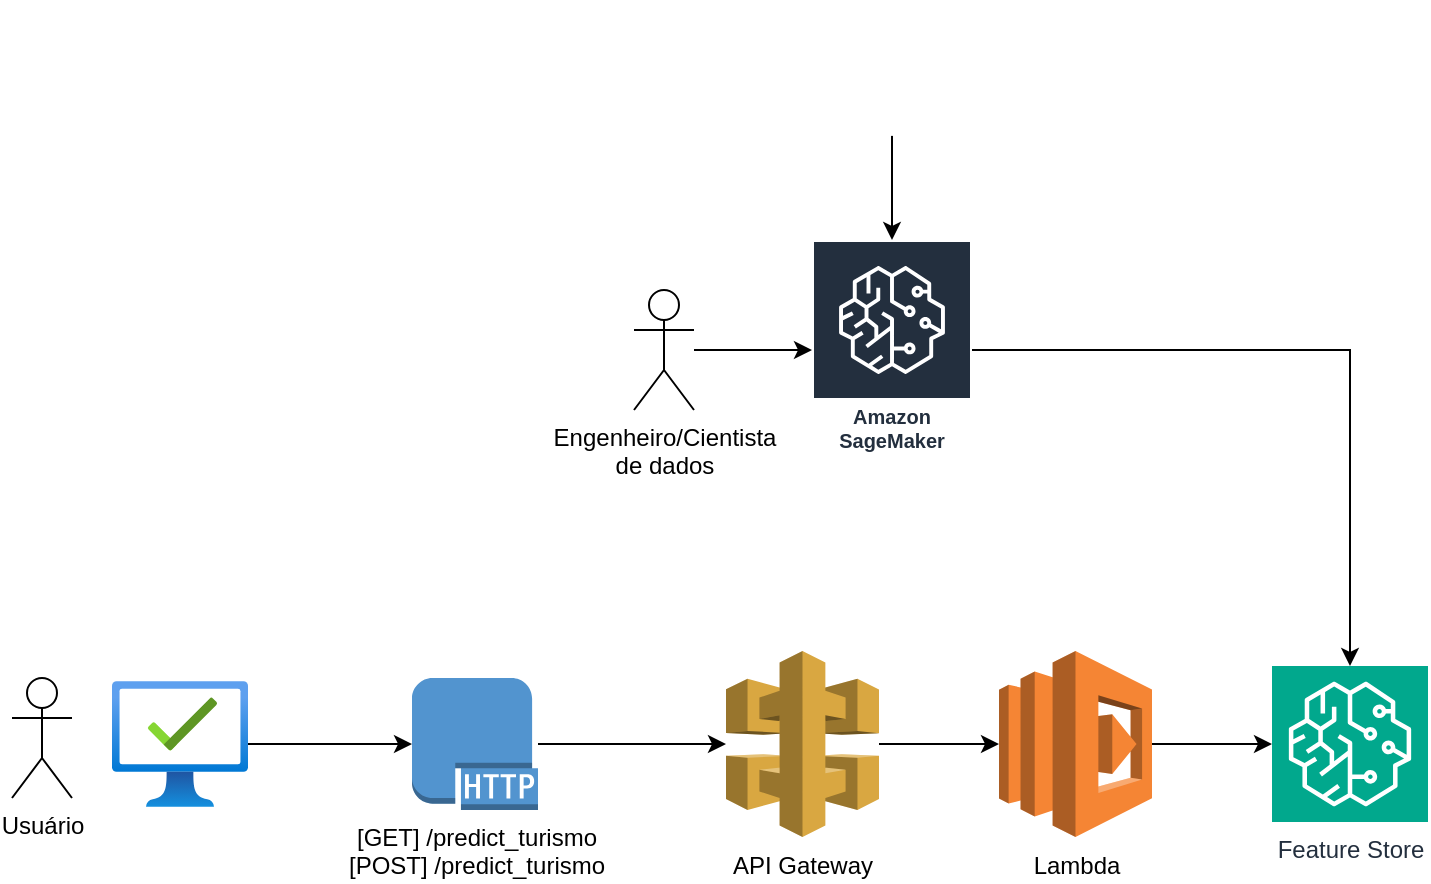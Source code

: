 <mxfile version="22.1.7" type="github">
  <diagram name="Page-1" id="Ss_0sNrhaSlP3RTeClDd">
    <mxGraphModel dx="954" dy="539" grid="1" gridSize="10" guides="1" tooltips="1" connect="1" arrows="1" fold="1" page="1" pageScale="1" pageWidth="850" pageHeight="1100" math="0" shadow="0">
      <root>
        <mxCell id="0" />
        <mxCell id="1" parent="0" />
        <mxCell id="kQBXzWqDM6zVJS3i9vgP-4" value="" style="edgeStyle=orthogonalEdgeStyle;rounded=0;orthogonalLoop=1;jettySize=auto;html=1;" parent="1" source="kQBXzWqDM6zVJS3i9vgP-5" target="kQBXzWqDM6zVJS3i9vgP-25" edge="1">
          <mxGeometry relative="1" as="geometry">
            <mxPoint x="380" y="512" as="targetPoint" />
          </mxGeometry>
        </mxCell>
        <mxCell id="kQBXzWqDM6zVJS3i9vgP-5" value="[GET] /predict_turismo&lt;br&gt;[POST] /predict_turismo" style="outlineConnect=0;dashed=0;verticalLabelPosition=bottom;verticalAlign=top;align=center;html=1;shape=mxgraph.aws3.http_protocol;fillColor=#5294CF;gradientColor=none;" parent="1" vertex="1">
          <mxGeometry x="230" y="479" width="63" height="66" as="geometry" />
        </mxCell>
        <mxCell id="kQBXzWqDM6zVJS3i9vgP-6" value="Usuário" style="shape=umlActor;verticalLabelPosition=bottom;verticalAlign=top;html=1;outlineConnect=0;" parent="1" vertex="1">
          <mxGeometry x="30" y="479" width="30" height="60" as="geometry" />
        </mxCell>
        <mxCell id="kQBXzWqDM6zVJS3i9vgP-7" value="" style="edgeStyle=orthogonalEdgeStyle;rounded=0;orthogonalLoop=1;jettySize=auto;html=1;" parent="1" source="kQBXzWqDM6zVJS3i9vgP-8" target="kQBXzWqDM6zVJS3i9vgP-5" edge="1">
          <mxGeometry relative="1" as="geometry" />
        </mxCell>
        <mxCell id="kQBXzWqDM6zVJS3i9vgP-8" value="" style="image;aspect=fixed;html=1;points=[];align=center;fontSize=12;image=img/lib/azure2/management_governance/Managed_Desktop.svg;" parent="1" vertex="1">
          <mxGeometry x="80" y="480.4" width="68" height="63.2" as="geometry" />
        </mxCell>
        <mxCell id="kQBXzWqDM6zVJS3i9vgP-22" value="" style="edgeStyle=orthogonalEdgeStyle;rounded=0;orthogonalLoop=1;jettySize=auto;html=1;" parent="1" source="kQBXzWqDM6zVJS3i9vgP-16" target="kQBXzWqDM6zVJS3i9vgP-21" edge="1">
          <mxGeometry relative="1" as="geometry" />
        </mxCell>
        <mxCell id="kQBXzWqDM6zVJS3i9vgP-16" value="Engenheiro/Cientista&lt;br&gt;de dados" style="shape=umlActor;verticalLabelPosition=bottom;verticalAlign=top;html=1;outlineConnect=0;" parent="1" vertex="1">
          <mxGeometry x="341" y="285" width="30" height="60" as="geometry" />
        </mxCell>
        <mxCell id="kQBXzWqDM6zVJS3i9vgP-20" value="Feature Store" style="sketch=0;points=[[0,0,0],[0.25,0,0],[0.5,0,0],[0.75,0,0],[1,0,0],[0,1,0],[0.25,1,0],[0.5,1,0],[0.75,1,0],[1,1,0],[0,0.25,0],[0,0.5,0],[0,0.75,0],[1,0.25,0],[1,0.5,0],[1,0.75,0]];outlineConnect=0;fontColor=#232F3E;fillColor=#01A88D;strokeColor=#ffffff;dashed=0;verticalLabelPosition=bottom;verticalAlign=top;align=center;html=1;fontSize=12;fontStyle=0;aspect=fixed;shape=mxgraph.aws4.resourceIcon;resIcon=mxgraph.aws4.sagemaker;" parent="1" vertex="1">
          <mxGeometry x="660" y="473" width="78" height="78" as="geometry" />
        </mxCell>
        <mxCell id="kQBXzWqDM6zVJS3i9vgP-24" value="" style="edgeStyle=orthogonalEdgeStyle;rounded=0;orthogonalLoop=1;jettySize=auto;html=1;" parent="1" source="kQBXzWqDM6zVJS3i9vgP-21" target="kQBXzWqDM6zVJS3i9vgP-20" edge="1">
          <mxGeometry relative="1" as="geometry" />
        </mxCell>
        <mxCell id="kQBXzWqDM6zVJS3i9vgP-21" value="Amazon SageMaker" style="sketch=0;outlineConnect=0;fontColor=#232F3E;gradientColor=none;strokeColor=#ffffff;fillColor=#232F3E;dashed=0;verticalLabelPosition=middle;verticalAlign=bottom;align=center;html=1;whiteSpace=wrap;fontSize=10;fontStyle=1;spacing=3;shape=mxgraph.aws4.productIcon;prIcon=mxgraph.aws4.sagemaker;" parent="1" vertex="1">
          <mxGeometry x="430" y="260" width="80" height="110" as="geometry" />
        </mxCell>
        <mxCell id="kQBXzWqDM6zVJS3i9vgP-29" value="" style="edgeStyle=orthogonalEdgeStyle;rounded=0;orthogonalLoop=1;jettySize=auto;html=1;" parent="1" source="kQBXzWqDM6zVJS3i9vgP-25" target="kQBXzWqDM6zVJS3i9vgP-28" edge="1">
          <mxGeometry relative="1" as="geometry" />
        </mxCell>
        <mxCell id="kQBXzWqDM6zVJS3i9vgP-25" value="API Gateway" style="outlineConnect=0;dashed=0;verticalLabelPosition=bottom;verticalAlign=top;align=center;html=1;shape=mxgraph.aws3.api_gateway;fillColor=#D9A741;gradientColor=none;" parent="1" vertex="1">
          <mxGeometry x="387" y="465.5" width="76.5" height="93" as="geometry" />
        </mxCell>
        <mxCell id="kQBXzWqDM6zVJS3i9vgP-30" value="" style="edgeStyle=orthogonalEdgeStyle;rounded=0;orthogonalLoop=1;jettySize=auto;html=1;" parent="1" source="kQBXzWqDM6zVJS3i9vgP-28" target="kQBXzWqDM6zVJS3i9vgP-20" edge="1">
          <mxGeometry relative="1" as="geometry" />
        </mxCell>
        <mxCell id="kQBXzWqDM6zVJS3i9vgP-28" value="Lambda" style="outlineConnect=0;dashed=0;verticalLabelPosition=bottom;verticalAlign=top;align=center;html=1;shape=mxgraph.aws3.lambda;fillColor=#F58534;gradientColor=none;" parent="1" vertex="1">
          <mxGeometry x="523.5" y="465.5" width="76.5" height="93" as="geometry" />
        </mxCell>
        <mxCell id="kQBXzWqDM6zVJS3i9vgP-32" value="" style="edgeStyle=orthogonalEdgeStyle;rounded=0;orthogonalLoop=1;jettySize=auto;html=1;" parent="1" source="kQBXzWqDM6zVJS3i9vgP-31" target="kQBXzWqDM6zVJS3i9vgP-21" edge="1">
          <mxGeometry relative="1" as="geometry" />
        </mxCell>
        <mxCell id="kQBXzWqDM6zVJS3i9vgP-31" value="" style="shape=image;verticalLabelPosition=bottom;labelBackgroundColor=default;verticalAlign=top;aspect=fixed;imageAspect=0;image=https://dados.turismo.gov.br/uploads/admin/2021-10-19-130513.513BannerDadosAbertosCkanv2.jpg;" parent="1" vertex="1">
          <mxGeometry x="334.13" y="140" width="271.75" height="67.94" as="geometry" />
        </mxCell>
      </root>
    </mxGraphModel>
  </diagram>
</mxfile>
